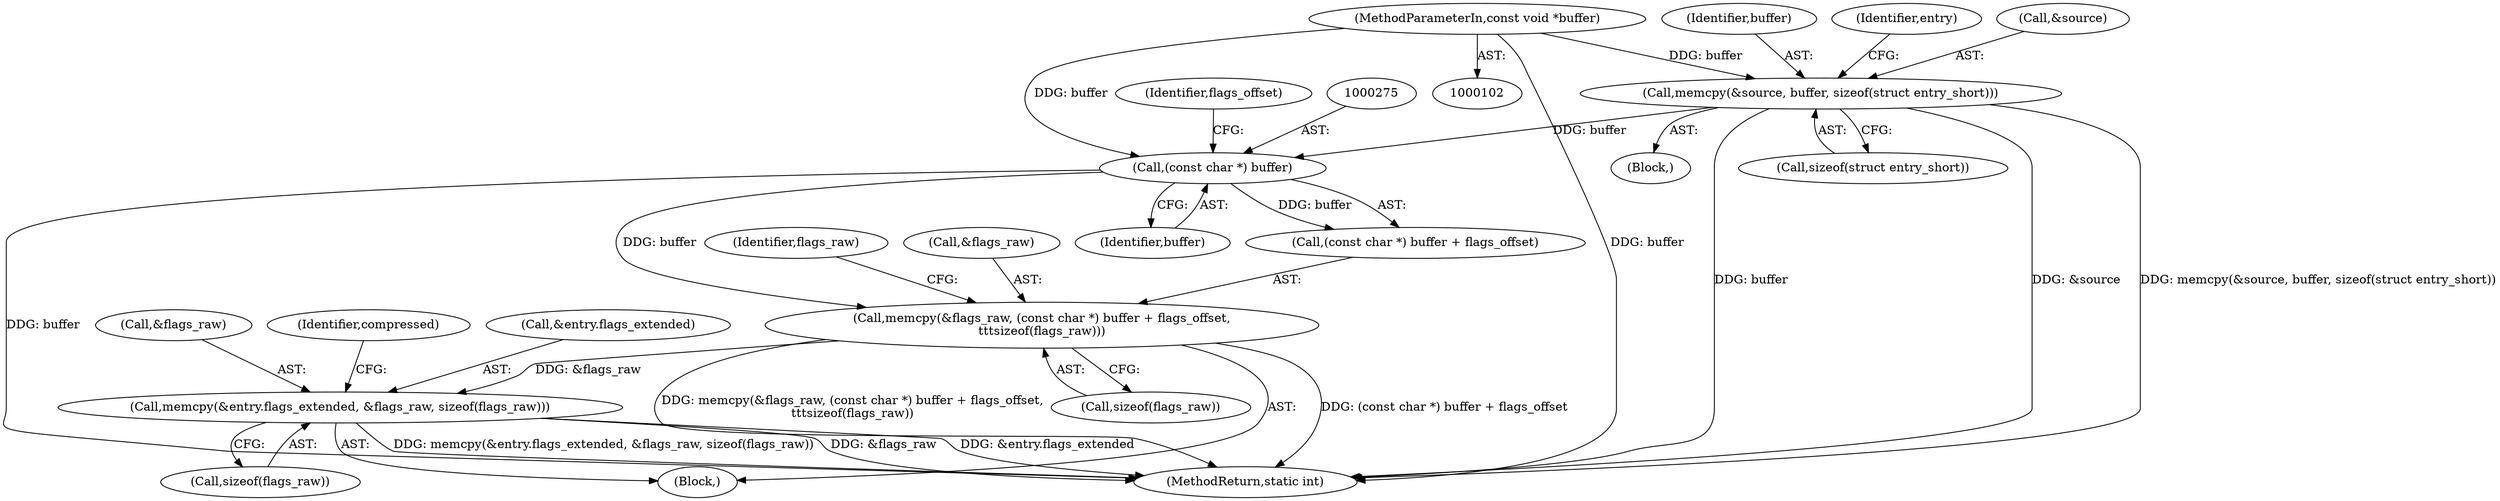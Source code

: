 digraph "0_libgit2_3207ddb0103543da8ad2139ec6539f590f9900c1@API" {
"1000270" [label="(Call,memcpy(&flags_raw, (const char *) buffer + flags_offset,\n\t\t\tsizeof(flags_raw)))"];
"1000274" [label="(Call,(const char *) buffer)"];
"1000138" [label="(Call,memcpy(&source, buffer, sizeof(struct entry_short)))"];
"1000106" [label="(MethodParameterIn,const void *buffer)"];
"1000284" [label="(Call,memcpy(&entry.flags_extended, &flags_raw, sizeof(flags_raw)))"];
"1000281" [label="(Identifier,flags_raw)"];
"1000296" [label="(Identifier,compressed)"];
"1000141" [label="(Identifier,buffer)"];
"1000142" [label="(Call,sizeof(struct entry_short))"];
"1000138" [label="(Call,memcpy(&source, buffer, sizeof(struct entry_short)))"];
"1000273" [label="(Call,(const char *) buffer + flags_offset)"];
"1000267" [label="(Block,)"];
"1000284" [label="(Call,memcpy(&entry.flags_extended, &flags_raw, sizeof(flags_raw)))"];
"1000270" [label="(Call,memcpy(&flags_raw, (const char *) buffer + flags_offset,\n\t\t\tsizeof(flags_raw)))"];
"1000467" [label="(MethodReturn,static int)"];
"1000147" [label="(Identifier,entry)"];
"1000106" [label="(MethodParameterIn,const void *buffer)"];
"1000274" [label="(Call,(const char *) buffer)"];
"1000276" [label="(Identifier,buffer)"];
"1000271" [label="(Call,&flags_raw)"];
"1000139" [label="(Call,&source)"];
"1000285" [label="(Call,&entry.flags_extended)"];
"1000289" [label="(Call,&flags_raw)"];
"1000278" [label="(Call,sizeof(flags_raw))"];
"1000277" [label="(Identifier,flags_offset)"];
"1000291" [label="(Call,sizeof(flags_raw))"];
"1000109" [label="(Block,)"];
"1000270" -> "1000267"  [label="AST: "];
"1000270" -> "1000278"  [label="CFG: "];
"1000271" -> "1000270"  [label="AST: "];
"1000273" -> "1000270"  [label="AST: "];
"1000278" -> "1000270"  [label="AST: "];
"1000281" -> "1000270"  [label="CFG: "];
"1000270" -> "1000467"  [label="DDG: (const char *) buffer + flags_offset"];
"1000270" -> "1000467"  [label="DDG: memcpy(&flags_raw, (const char *) buffer + flags_offset,\n\t\t\tsizeof(flags_raw))"];
"1000274" -> "1000270"  [label="DDG: buffer"];
"1000270" -> "1000284"  [label="DDG: &flags_raw"];
"1000274" -> "1000273"  [label="AST: "];
"1000274" -> "1000276"  [label="CFG: "];
"1000275" -> "1000274"  [label="AST: "];
"1000276" -> "1000274"  [label="AST: "];
"1000277" -> "1000274"  [label="CFG: "];
"1000274" -> "1000467"  [label="DDG: buffer"];
"1000274" -> "1000273"  [label="DDG: buffer"];
"1000138" -> "1000274"  [label="DDG: buffer"];
"1000106" -> "1000274"  [label="DDG: buffer"];
"1000138" -> "1000109"  [label="AST: "];
"1000138" -> "1000142"  [label="CFG: "];
"1000139" -> "1000138"  [label="AST: "];
"1000141" -> "1000138"  [label="AST: "];
"1000142" -> "1000138"  [label="AST: "];
"1000147" -> "1000138"  [label="CFG: "];
"1000138" -> "1000467"  [label="DDG: buffer"];
"1000138" -> "1000467"  [label="DDG: &source"];
"1000138" -> "1000467"  [label="DDG: memcpy(&source, buffer, sizeof(struct entry_short))"];
"1000106" -> "1000138"  [label="DDG: buffer"];
"1000106" -> "1000102"  [label="AST: "];
"1000106" -> "1000467"  [label="DDG: buffer"];
"1000284" -> "1000267"  [label="AST: "];
"1000284" -> "1000291"  [label="CFG: "];
"1000285" -> "1000284"  [label="AST: "];
"1000289" -> "1000284"  [label="AST: "];
"1000291" -> "1000284"  [label="AST: "];
"1000296" -> "1000284"  [label="CFG: "];
"1000284" -> "1000467"  [label="DDG: &entry.flags_extended"];
"1000284" -> "1000467"  [label="DDG: memcpy(&entry.flags_extended, &flags_raw, sizeof(flags_raw))"];
"1000284" -> "1000467"  [label="DDG: &flags_raw"];
}
